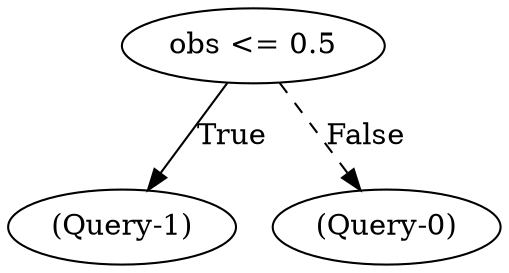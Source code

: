 digraph {
0 [label="obs <= 0.5"];
1 [label="(Query-1)"];
0 -> 1 [label="True"];
2 [label="(Query-0)"];
0 -> 2 [style="dashed", label="False"];

}